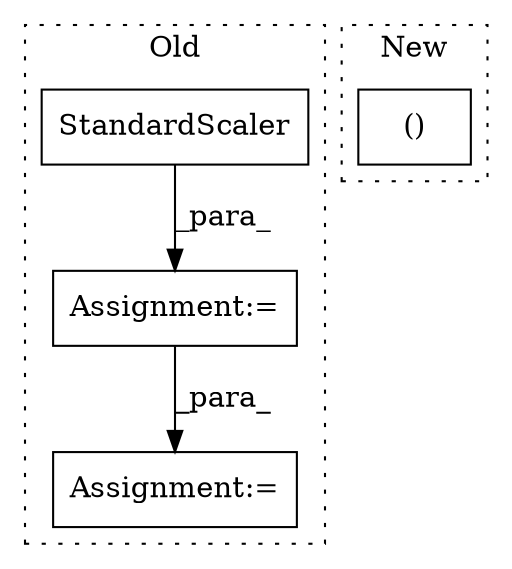 digraph G {
subgraph cluster0 {
1 [label="StandardScaler" a="32" s="4432,4452" l="15,1" shape="box"];
3 [label="Assignment:=" a="7" s="4478" l="1" shape="box"];
4 [label="Assignment:=" a="7" s="4431" l="1" shape="box"];
label = "Old";
style="dotted";
}
subgraph cluster1 {
2 [label="()" a="106" s="4519" l="20" shape="box"];
label = "New";
style="dotted";
}
1 -> 4 [label="_para_"];
4 -> 3 [label="_para_"];
}